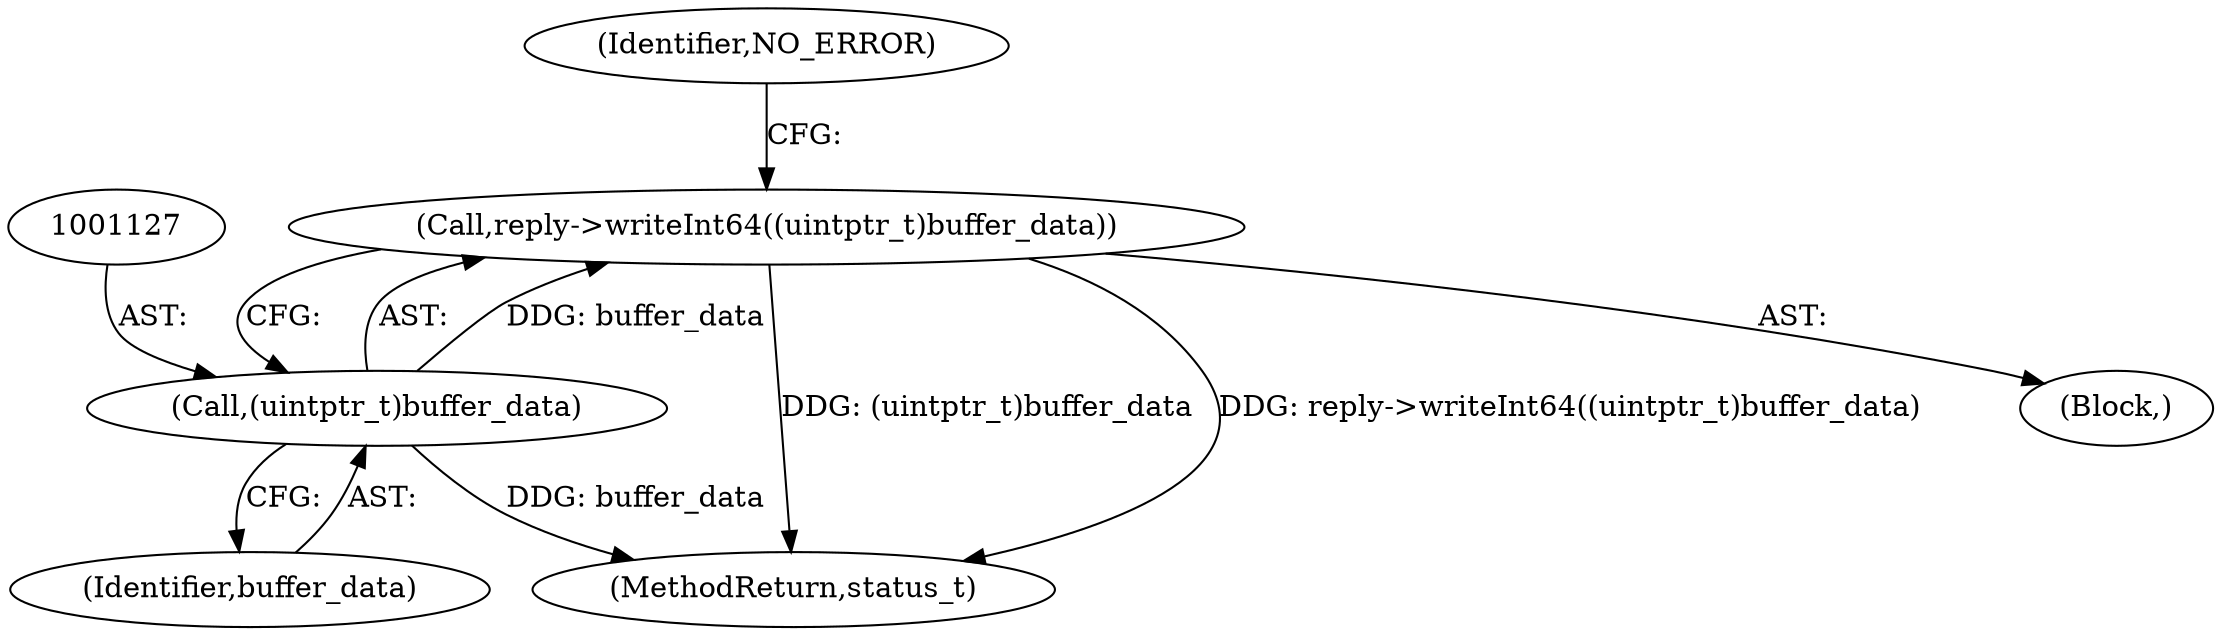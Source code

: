 digraph "0_Android_0bb5ced60304da7f61478ffd359e7ba65d72f181@API" {
"1001125" [label="(Call,reply->writeInt64((uintptr_t)buffer_data))"];
"1001126" [label="(Call,(uintptr_t)buffer_data)"];
"1001125" [label="(Call,reply->writeInt64((uintptr_t)buffer_data))"];
"1001126" [label="(Call,(uintptr_t)buffer_data)"];
"1001130" [label="(Identifier,NO_ERROR)"];
"1001337" [label="(MethodReturn,status_t)"];
"1001120" [label="(Block,)"];
"1001128" [label="(Identifier,buffer_data)"];
"1001125" -> "1001120"  [label="AST: "];
"1001125" -> "1001126"  [label="CFG: "];
"1001126" -> "1001125"  [label="AST: "];
"1001130" -> "1001125"  [label="CFG: "];
"1001125" -> "1001337"  [label="DDG: (uintptr_t)buffer_data"];
"1001125" -> "1001337"  [label="DDG: reply->writeInt64((uintptr_t)buffer_data)"];
"1001126" -> "1001125"  [label="DDG: buffer_data"];
"1001126" -> "1001128"  [label="CFG: "];
"1001127" -> "1001126"  [label="AST: "];
"1001128" -> "1001126"  [label="AST: "];
"1001126" -> "1001337"  [label="DDG: buffer_data"];
}
